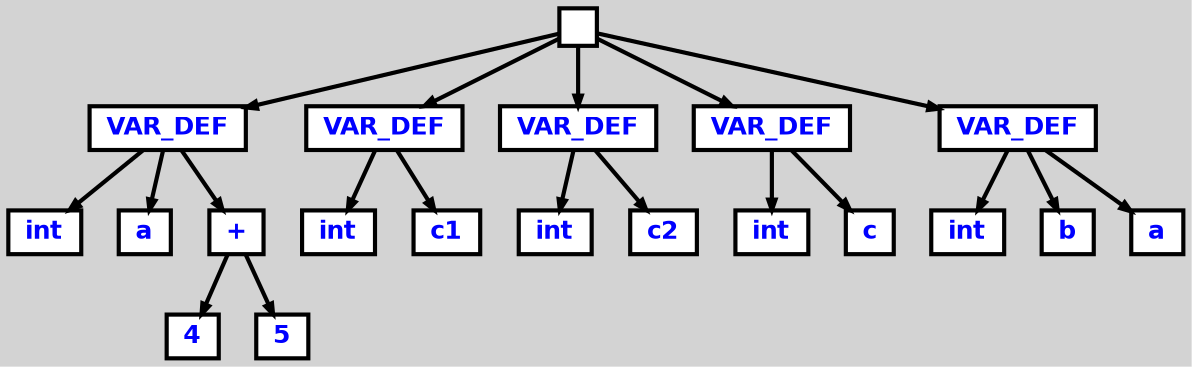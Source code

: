 digraph {

	ordering=out;
	ranksep=.4;
	bgcolor="lightgrey"; node [shape=box, fixedsize=false, fontsize=12, fontname="Helvetica-bold", fontcolor="blue"
		width=.25, height=.25, color="black", fillcolor="white", style="filled, solid, bold"];
	edge [arrowsize=.5, color="black", style="bold"]

  n0 [label=""];
  n1 [label="VAR_DEF"];
  n1 [label="VAR_DEF"];
  n2 [label="int"];
  n3 [label="a"];
  n4 [label="+"];
  n4 [label="+"];
  n5 [label="4"];
  n6 [label="5"];
  n7 [label="VAR_DEF"];
  n7 [label="VAR_DEF"];
  n8 [label="int"];
  n9 [label="c1"];
  n10 [label="VAR_DEF"];
  n10 [label="VAR_DEF"];
  n11 [label="int"];
  n12 [label="c2"];
  n13 [label="VAR_DEF"];
  n13 [label="VAR_DEF"];
  n14 [label="int"];
  n15 [label="c"];
  n16 [label="VAR_DEF"];
  n16 [label="VAR_DEF"];
  n17 [label="int"];
  n18 [label="b"];
  n19 [label="a"];

  n0 -> n1 // "" -> "VAR_DEF"
  n1 -> n2 // "VAR_DEF" -> "int"
  n1 -> n3 // "VAR_DEF" -> "a"
  n1 -> n4 // "VAR_DEF" -> "+"
  n4 -> n5 // "+" -> "4"
  n4 -> n6 // "+" -> "5"
  n0 -> n7 // "" -> "VAR_DEF"
  n7 -> n8 // "VAR_DEF" -> "int"
  n7 -> n9 // "VAR_DEF" -> "c1"
  n0 -> n10 // "" -> "VAR_DEF"
  n10 -> n11 // "VAR_DEF" -> "int"
  n10 -> n12 // "VAR_DEF" -> "c2"
  n0 -> n13 // "" -> "VAR_DEF"
  n13 -> n14 // "VAR_DEF" -> "int"
  n13 -> n15 // "VAR_DEF" -> "c"
  n0 -> n16 // "" -> "VAR_DEF"
  n16 -> n17 // "VAR_DEF" -> "int"
  n16 -> n18 // "VAR_DEF" -> "b"
  n16 -> n19 // "VAR_DEF" -> "a"

}
